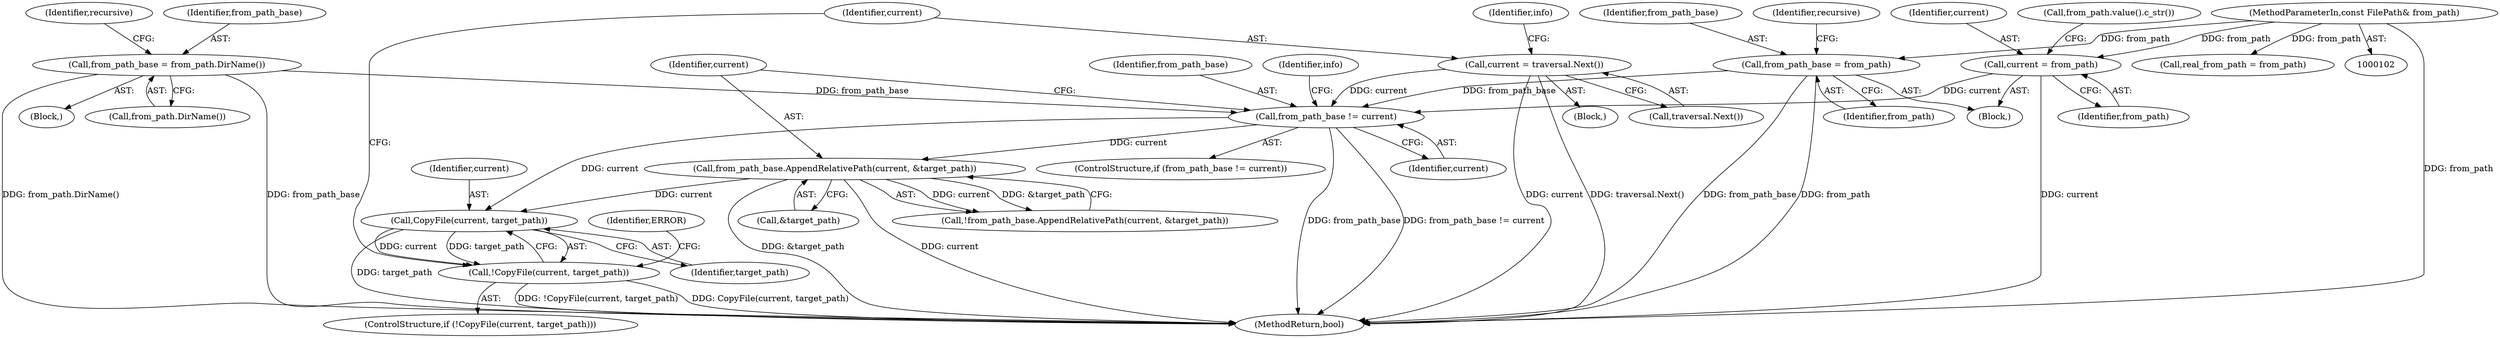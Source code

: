 digraph "0_Chrome_23803a58e481e464a787e4b2c461af9e62f03905@API" {
"1000330" [label="(Call,CopyFile(current, target_path))"];
"1000266" [label="(Call,from_path_base != current)"];
"1000246" [label="(Call,from_path_base = from_path.DirName())"];
"1000228" [label="(Call,from_path_base = from_path)"];
"1000103" [label="(MethodParameterIn,const FilePath& from_path)"];
"1000200" [label="(Call,current = from_path)"];
"1000351" [label="(Call,current = traversal.Next())"];
"1000272" [label="(Call,from_path_base.AppendRelativePath(current, &target_path))"];
"1000329" [label="(Call,!CopyFile(current, target_path))"];
"1000103" [label="(MethodParameterIn,const FilePath& from_path)"];
"1000331" [label="(Identifier,current)"];
"1000352" [label="(Identifier,current)"];
"1000230" [label="(Identifier,from_path)"];
"1000267" [label="(Identifier,from_path_base)"];
"1000329" [label="(Call,!CopyFile(current, target_path))"];
"1000272" [label="(Call,from_path_base.AppendRelativePath(current, &target_path))"];
"1000263" [label="(Block,)"];
"1000336" [label="(Identifier,ERROR)"];
"1000245" [label="(Block,)"];
"1000233" [label="(Identifier,recursive)"];
"1000201" [label="(Identifier,current)"];
"1000328" [label="(ControlStructure,if (!CopyFile(current, target_path)))"];
"1000202" [label="(Identifier,from_path)"];
"1000268" [label="(Identifier,current)"];
"1000332" [label="(Identifier,target_path)"];
"1000246" [label="(Call,from_path_base = from_path.DirName())"];
"1000206" [label="(Call,from_path.value().c_str())"];
"1000200" [label="(Call,current = from_path)"];
"1000351" [label="(Call,current = traversal.Next())"];
"1000228" [label="(Call,from_path_base = from_path)"];
"1000265" [label="(ControlStructure,if (from_path_base != current))"];
"1000251" [label="(Identifier,recursive)"];
"1000359" [label="(MethodReturn,bool)"];
"1000356" [label="(Identifier,info)"];
"1000273" [label="(Identifier,current)"];
"1000248" [label="(Call,from_path.DirName())"];
"1000266" [label="(Call,from_path_base != current)"];
"1000229" [label="(Identifier,from_path_base)"];
"1000330" [label="(Call,CopyFile(current, target_path))"];
"1000285" [label="(Identifier,info)"];
"1000247" [label="(Identifier,from_path_base)"];
"1000106" [label="(Block,)"];
"1000353" [label="(Call,traversal.Next())"];
"1000271" [label="(Call,!from_path_base.AppendRelativePath(current, &target_path))"];
"1000159" [label="(Call,real_from_path = from_path)"];
"1000274" [label="(Call,&target_path)"];
"1000330" -> "1000329"  [label="AST: "];
"1000330" -> "1000332"  [label="CFG: "];
"1000331" -> "1000330"  [label="AST: "];
"1000332" -> "1000330"  [label="AST: "];
"1000329" -> "1000330"  [label="CFG: "];
"1000330" -> "1000359"  [label="DDG: target_path"];
"1000330" -> "1000329"  [label="DDG: current"];
"1000330" -> "1000329"  [label="DDG: target_path"];
"1000266" -> "1000330"  [label="DDG: current"];
"1000272" -> "1000330"  [label="DDG: current"];
"1000266" -> "1000265"  [label="AST: "];
"1000266" -> "1000268"  [label="CFG: "];
"1000267" -> "1000266"  [label="AST: "];
"1000268" -> "1000266"  [label="AST: "];
"1000273" -> "1000266"  [label="CFG: "];
"1000285" -> "1000266"  [label="CFG: "];
"1000266" -> "1000359"  [label="DDG: from_path_base"];
"1000266" -> "1000359"  [label="DDG: from_path_base != current"];
"1000246" -> "1000266"  [label="DDG: from_path_base"];
"1000228" -> "1000266"  [label="DDG: from_path_base"];
"1000200" -> "1000266"  [label="DDG: current"];
"1000351" -> "1000266"  [label="DDG: current"];
"1000266" -> "1000272"  [label="DDG: current"];
"1000246" -> "1000245"  [label="AST: "];
"1000246" -> "1000248"  [label="CFG: "];
"1000247" -> "1000246"  [label="AST: "];
"1000248" -> "1000246"  [label="AST: "];
"1000251" -> "1000246"  [label="CFG: "];
"1000246" -> "1000359"  [label="DDG: from_path.DirName()"];
"1000246" -> "1000359"  [label="DDG: from_path_base"];
"1000228" -> "1000106"  [label="AST: "];
"1000228" -> "1000230"  [label="CFG: "];
"1000229" -> "1000228"  [label="AST: "];
"1000230" -> "1000228"  [label="AST: "];
"1000233" -> "1000228"  [label="CFG: "];
"1000228" -> "1000359"  [label="DDG: from_path_base"];
"1000228" -> "1000359"  [label="DDG: from_path"];
"1000103" -> "1000228"  [label="DDG: from_path"];
"1000103" -> "1000102"  [label="AST: "];
"1000103" -> "1000359"  [label="DDG: from_path"];
"1000103" -> "1000159"  [label="DDG: from_path"];
"1000103" -> "1000200"  [label="DDG: from_path"];
"1000200" -> "1000106"  [label="AST: "];
"1000200" -> "1000202"  [label="CFG: "];
"1000201" -> "1000200"  [label="AST: "];
"1000202" -> "1000200"  [label="AST: "];
"1000206" -> "1000200"  [label="CFG: "];
"1000200" -> "1000359"  [label="DDG: current"];
"1000351" -> "1000263"  [label="AST: "];
"1000351" -> "1000353"  [label="CFG: "];
"1000352" -> "1000351"  [label="AST: "];
"1000353" -> "1000351"  [label="AST: "];
"1000356" -> "1000351"  [label="CFG: "];
"1000351" -> "1000359"  [label="DDG: traversal.Next()"];
"1000351" -> "1000359"  [label="DDG: current"];
"1000272" -> "1000271"  [label="AST: "];
"1000272" -> "1000274"  [label="CFG: "];
"1000273" -> "1000272"  [label="AST: "];
"1000274" -> "1000272"  [label="AST: "];
"1000271" -> "1000272"  [label="CFG: "];
"1000272" -> "1000359"  [label="DDG: &target_path"];
"1000272" -> "1000359"  [label="DDG: current"];
"1000272" -> "1000271"  [label="DDG: current"];
"1000272" -> "1000271"  [label="DDG: &target_path"];
"1000329" -> "1000328"  [label="AST: "];
"1000336" -> "1000329"  [label="CFG: "];
"1000352" -> "1000329"  [label="CFG: "];
"1000329" -> "1000359"  [label="DDG: !CopyFile(current, target_path)"];
"1000329" -> "1000359"  [label="DDG: CopyFile(current, target_path)"];
}
